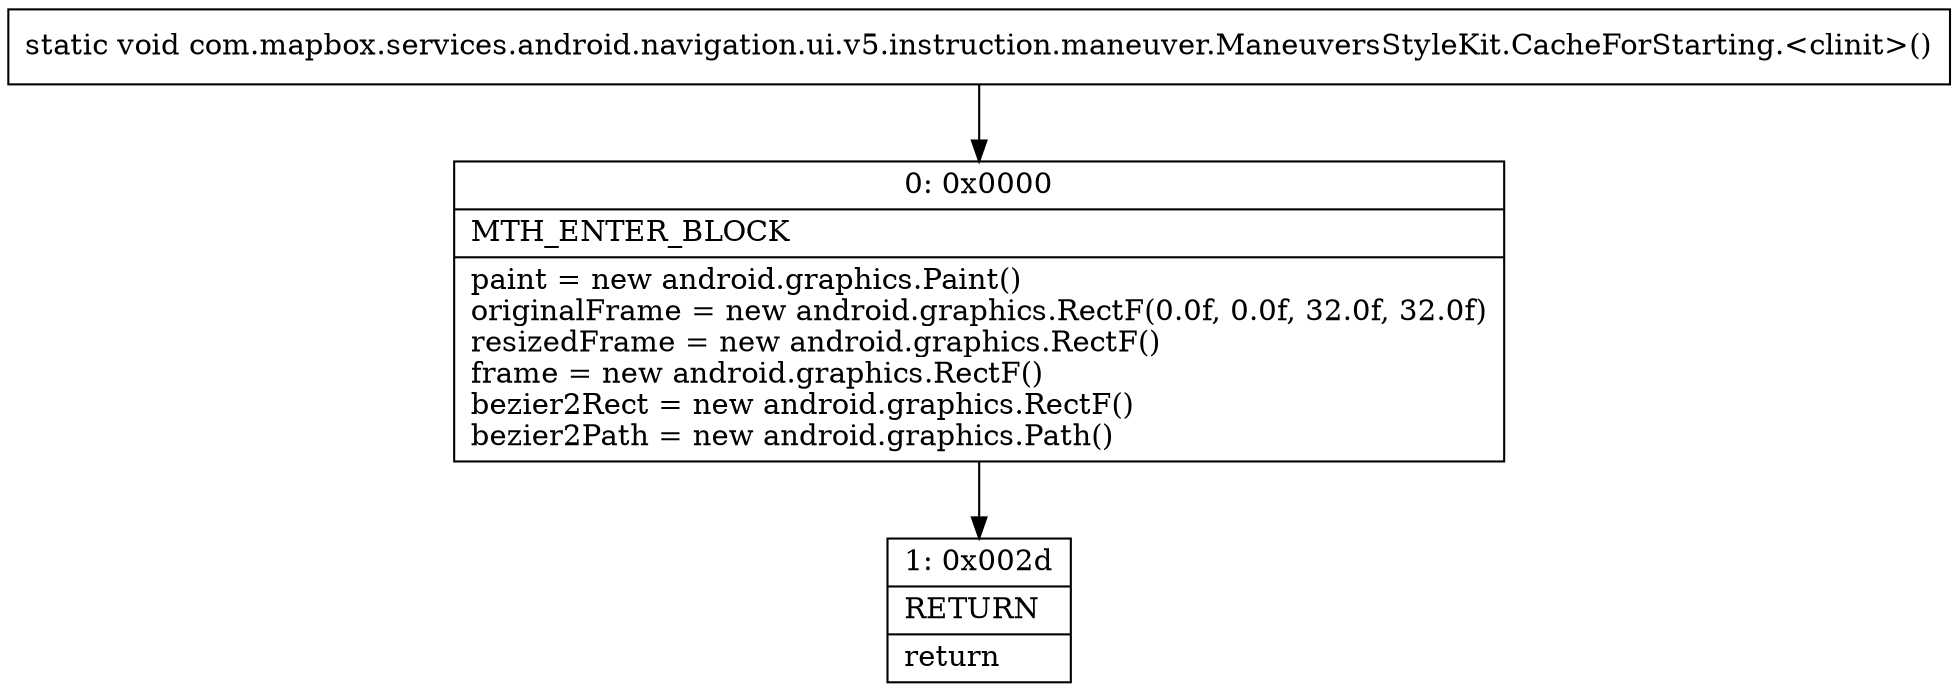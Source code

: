 digraph "CFG forcom.mapbox.services.android.navigation.ui.v5.instruction.maneuver.ManeuversStyleKit.CacheForStarting.\<clinit\>()V" {
Node_0 [shape=record,label="{0\:\ 0x0000|MTH_ENTER_BLOCK\l|paint = new android.graphics.Paint()\loriginalFrame = new android.graphics.RectF(0.0f, 0.0f, 32.0f, 32.0f)\lresizedFrame = new android.graphics.RectF()\lframe = new android.graphics.RectF()\lbezier2Rect = new android.graphics.RectF()\lbezier2Path = new android.graphics.Path()\l}"];
Node_1 [shape=record,label="{1\:\ 0x002d|RETURN\l|return\l}"];
MethodNode[shape=record,label="{static void com.mapbox.services.android.navigation.ui.v5.instruction.maneuver.ManeuversStyleKit.CacheForStarting.\<clinit\>() }"];
MethodNode -> Node_0;
Node_0 -> Node_1;
}

